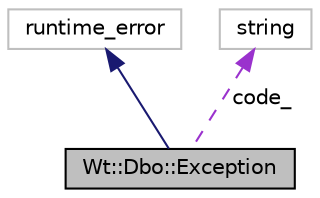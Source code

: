 digraph "Wt::Dbo::Exception"
{
 // LATEX_PDF_SIZE
  edge [fontname="Helvetica",fontsize="10",labelfontname="Helvetica",labelfontsize="10"];
  node [fontname="Helvetica",fontsize="10",shape=record];
  Node1 [label="Wt::Dbo::Exception",height=0.2,width=0.4,color="black", fillcolor="grey75", style="filled", fontcolor="black",tooltip="Exception base class for Wt::Dbo."];
  Node2 -> Node1 [dir="back",color="midnightblue",fontsize="10",style="solid"];
  Node2 [label="runtime_error",height=0.2,width=0.4,color="grey75", fillcolor="white", style="filled",tooltip=" "];
  Node3 -> Node1 [dir="back",color="darkorchid3",fontsize="10",style="dashed",label=" code_" ];
  Node3 [label="string",height=0.2,width=0.4,color="grey75", fillcolor="white", style="filled",tooltip=" "];
}
